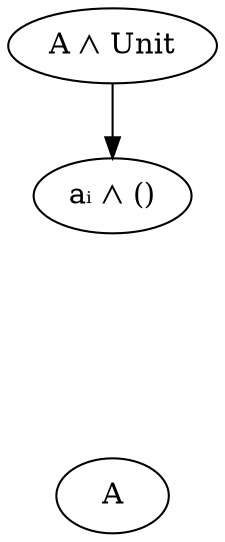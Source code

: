 digraph {
    AandUnit[label="A ⋀ Unit"]
    AndAUnit[label="aᵢ ⋀ ()" class="value"]

    AandUnit -> AndAUnit

    a[label="aᵢ" class="value" style=invis]

    a -> A[dir=back style=invis]

    AndAUnit -> a[style=invis]
    a -> AndAUnit[style=invis]
}
